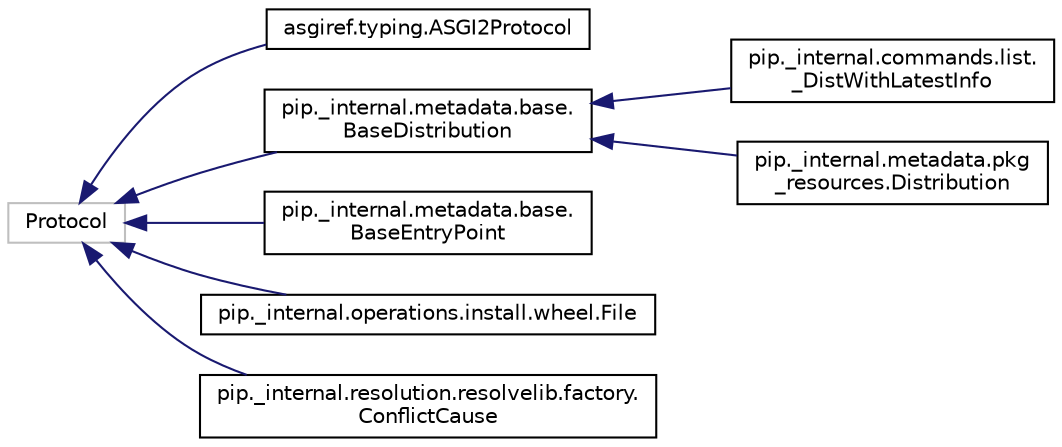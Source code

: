 digraph "Graphical Class Hierarchy"
{
 // LATEX_PDF_SIZE
  edge [fontname="Helvetica",fontsize="10",labelfontname="Helvetica",labelfontsize="10"];
  node [fontname="Helvetica",fontsize="10",shape=record];
  rankdir="LR";
  Node3911 [label="Protocol",height=0.2,width=0.4,color="grey75", fillcolor="white", style="filled",tooltip=" "];
  Node3911 -> Node0 [dir="back",color="midnightblue",fontsize="10",style="solid",fontname="Helvetica"];
  Node0 [label="asgiref.typing.ASGI2Protocol",height=0.2,width=0.4,color="black", fillcolor="white", style="filled",URL="$classasgiref_1_1typing_1_1_a_s_g_i2_protocol.html",tooltip=" "];
  Node3911 -> Node3913 [dir="back",color="midnightblue",fontsize="10",style="solid",fontname="Helvetica"];
  Node3913 [label="pip._internal.metadata.base.\lBaseDistribution",height=0.2,width=0.4,color="black", fillcolor="white", style="filled",URL="$classpip_1_1__internal_1_1metadata_1_1base_1_1_base_distribution.html",tooltip=" "];
  Node3913 -> Node3914 [dir="back",color="midnightblue",fontsize="10",style="solid",fontname="Helvetica"];
  Node3914 [label="pip._internal.commands.list.\l_DistWithLatestInfo",height=0.2,width=0.4,color="black", fillcolor="white", style="filled",URL="$classpip_1_1__internal_1_1commands_1_1list_1_1___dist_with_latest_info.html",tooltip=" "];
  Node3913 -> Node3915 [dir="back",color="midnightblue",fontsize="10",style="solid",fontname="Helvetica"];
  Node3915 [label="pip._internal.metadata.pkg\l_resources.Distribution",height=0.2,width=0.4,color="black", fillcolor="white", style="filled",URL="$classpip_1_1__internal_1_1metadata_1_1pkg__resources_1_1_distribution.html",tooltip=" "];
  Node3911 -> Node3916 [dir="back",color="midnightblue",fontsize="10",style="solid",fontname="Helvetica"];
  Node3916 [label="pip._internal.metadata.base.\lBaseEntryPoint",height=0.2,width=0.4,color="black", fillcolor="white", style="filled",URL="$classpip_1_1__internal_1_1metadata_1_1base_1_1_base_entry_point.html",tooltip=" "];
  Node3911 -> Node3917 [dir="back",color="midnightblue",fontsize="10",style="solid",fontname="Helvetica"];
  Node3917 [label="pip._internal.operations.install.wheel.File",height=0.2,width=0.4,color="black", fillcolor="white", style="filled",URL="$classpip_1_1__internal_1_1operations_1_1install_1_1wheel_1_1_file.html",tooltip=" "];
  Node3911 -> Node3918 [dir="back",color="midnightblue",fontsize="10",style="solid",fontname="Helvetica"];
  Node3918 [label="pip._internal.resolution.resolvelib.factory.\lConflictCause",height=0.2,width=0.4,color="black", fillcolor="white", style="filled",URL="$classpip_1_1__internal_1_1resolution_1_1resolvelib_1_1factory_1_1_conflict_cause.html",tooltip=" "];
}
